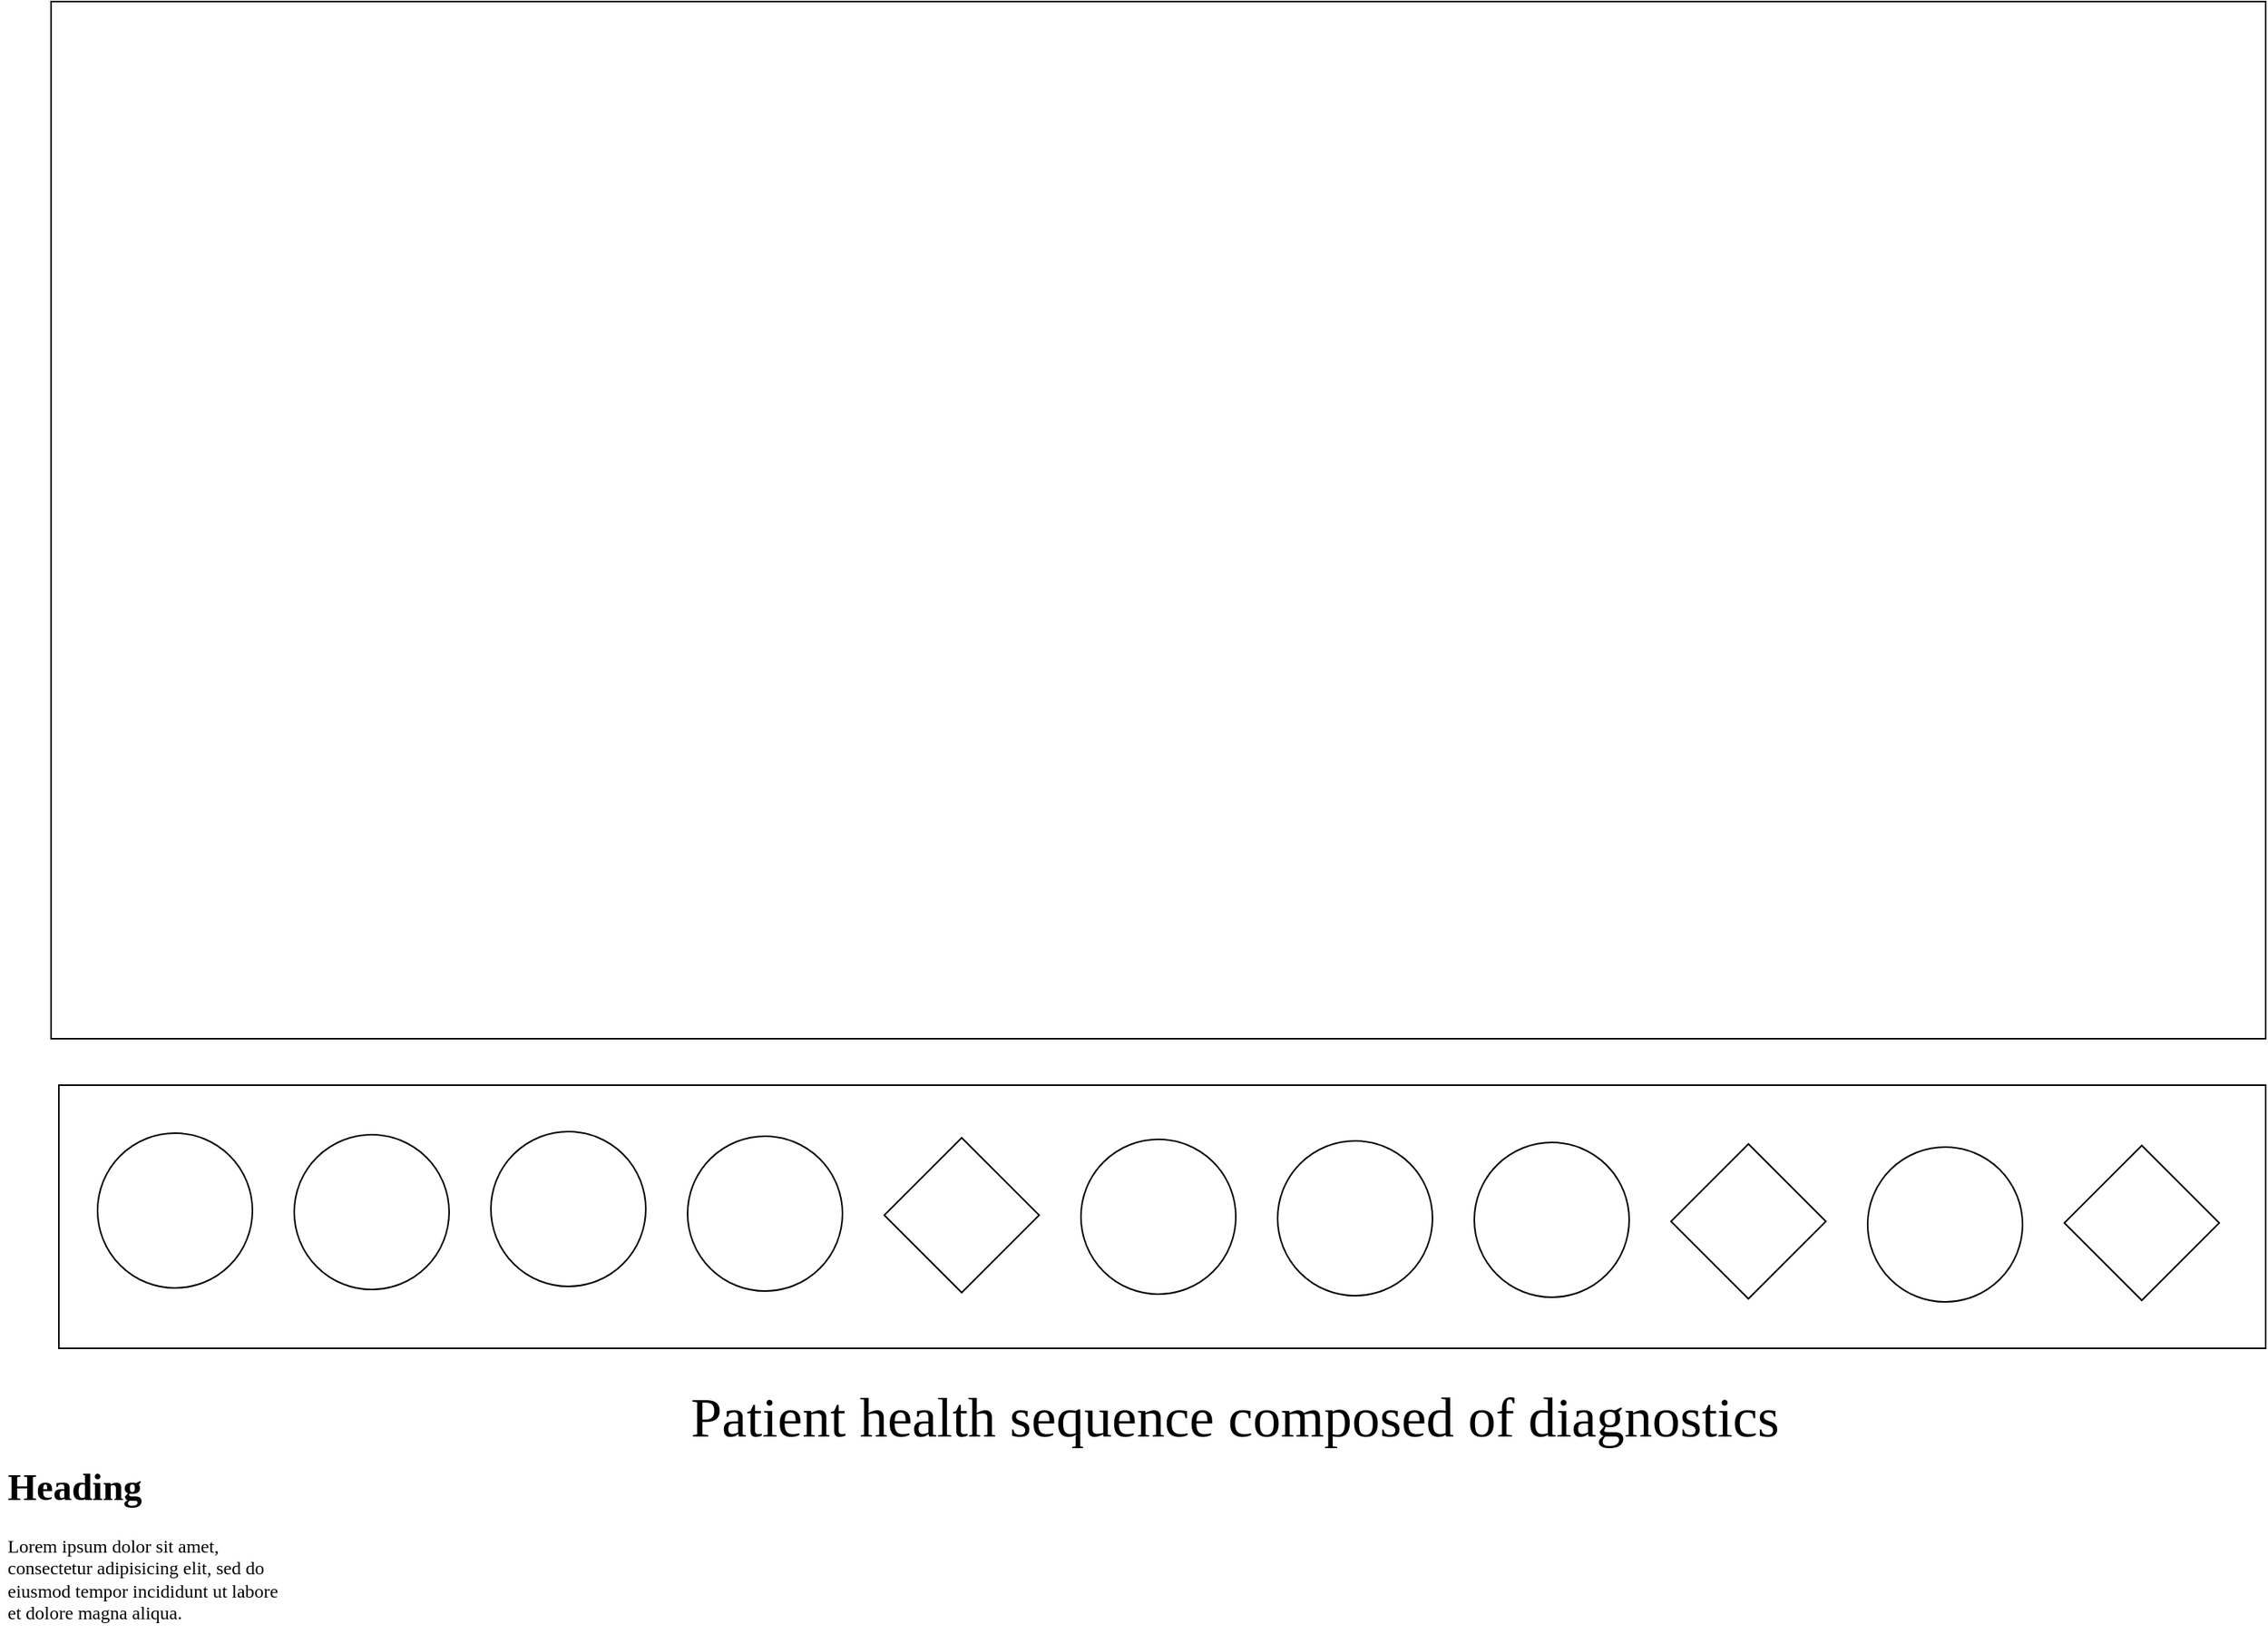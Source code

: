 <mxfile version="21.5.0" type="github">
  <diagram name="Page-1" id="iJaSMaVpHQGALXnixF5b">
    <mxGraphModel dx="1106" dy="706" grid="1" gridSize="10" guides="1" tooltips="1" connect="1" arrows="1" fold="1" page="1" pageScale="1" pageWidth="827" pageHeight="1169" math="0" shadow="0">
      <root>
        <mxCell id="0" />
        <mxCell id="1" parent="0" />
        <mxCell id="1E4NdVVgAduAR2HttTV0-3" value="" style="ellipse;whiteSpace=wrap;html=1;fillColor=none;flipH=1;" vertex="1" parent="1">
          <mxGeometry x="384" y="830" width="100" height="100" as="geometry" />
        </mxCell>
        <mxCell id="1E4NdVVgAduAR2HttTV0-4" value="" style="ellipse;whiteSpace=wrap;html=1;fillColor=none;flipH=1;" vertex="1" parent="1">
          <mxGeometry x="130" y="831" width="100" height="100" as="geometry" />
        </mxCell>
        <mxCell id="1E4NdVVgAduAR2HttTV0-6" value="" style="ellipse;whiteSpace=wrap;html=1;fillColor=none;flipH=1;" vertex="1" parent="1">
          <mxGeometry x="257" y="832" width="100" height="100" as="geometry" />
        </mxCell>
        <mxCell id="1E4NdVVgAduAR2HttTV0-9" value="" style="ellipse;whiteSpace=wrap;html=1;fillColor=none;flipH=1;" vertex="1" parent="1">
          <mxGeometry x="511" y="833" width="100" height="100" as="geometry" />
        </mxCell>
        <mxCell id="1E4NdVVgAduAR2HttTV0-11" value="" style="rhombus;whiteSpace=wrap;html=1;flipH=1;" vertex="1" parent="1">
          <mxGeometry x="638" y="834" width="100" height="100" as="geometry" />
        </mxCell>
        <mxCell id="1E4NdVVgAduAR2HttTV0-15" value="" style="ellipse;whiteSpace=wrap;html=1;fillColor=none;flipH=1;" vertex="1" parent="1">
          <mxGeometry x="765" y="835" width="100" height="100" as="geometry" />
        </mxCell>
        <mxCell id="1E4NdVVgAduAR2HttTV0-16" value="" style="ellipse;whiteSpace=wrap;html=1;fillColor=none;flipH=1;" vertex="1" parent="1">
          <mxGeometry x="892" y="836" width="100" height="100" as="geometry" />
        </mxCell>
        <mxCell id="1E4NdVVgAduAR2HttTV0-19" value="" style="ellipse;whiteSpace=wrap;html=1;fillColor=none;flipH=1;" vertex="1" parent="1">
          <mxGeometry x="1019" y="837" width="100" height="100" as="geometry" />
        </mxCell>
        <mxCell id="1E4NdVVgAduAR2HttTV0-20" value="" style="rhombus;whiteSpace=wrap;html=1;flipH=1;" vertex="1" parent="1">
          <mxGeometry x="1146" y="838" width="100" height="100" as="geometry" />
        </mxCell>
        <mxCell id="1E4NdVVgAduAR2HttTV0-21" value="" style="ellipse;whiteSpace=wrap;html=1;fillColor=none;flipH=1;" vertex="1" parent="1">
          <mxGeometry x="1273" y="840" width="100" height="100" as="geometry" />
        </mxCell>
        <mxCell id="1E4NdVVgAduAR2HttTV0-22" value="" style="rhombus;whiteSpace=wrap;html=1;flipH=1;" vertex="1" parent="1">
          <mxGeometry x="1400" y="839" width="100" height="100" as="geometry" />
        </mxCell>
        <mxCell id="1E4NdVVgAduAR2HttTV0-23" value="" style="rounded=0;whiteSpace=wrap;html=1;fillColor=none;flipH=1;" vertex="1" parent="1">
          <mxGeometry x="105" y="800" width="1425" height="170" as="geometry" />
        </mxCell>
        <mxCell id="1E4NdVVgAduAR2HttTV0-24" value="&lt;font face=&quot;Garamond&quot;&gt;Patient health sequence composed of diagnostics &lt;/font&gt;" style="text;html=1;strokeColor=none;fillColor=none;align=center;verticalAlign=middle;whiteSpace=wrap;rounded=0;fontSize=36;" vertex="1" parent="1">
          <mxGeometry x="510" y="980" width="709" height="70" as="geometry" />
        </mxCell>
        <mxCell id="1E4NdVVgAduAR2HttTV0-27" value="&lt;h1&gt;Heading&lt;/h1&gt;&lt;p&gt;Lorem ipsum dolor sit amet, consectetur adipisicing elit, sed do eiusmod tempor incididunt ut labore et dolore magna aliqua.&lt;/p&gt;" style="text;html=1;strokeColor=none;fillColor=none;spacing=5;spacingTop=-20;whiteSpace=wrap;overflow=hidden;rounded=0;fontFamily=Garamond;" vertex="1" parent="1">
          <mxGeometry x="67" y="1040" width="190" height="120" as="geometry" />
        </mxCell>
        <mxCell id="1E4NdVVgAduAR2HttTV0-28" value="" style="rounded=0;whiteSpace=wrap;html=1;fillColor=none;" vertex="1" parent="1">
          <mxGeometry x="100" y="100" width="1430" height="670" as="geometry" />
        </mxCell>
      </root>
    </mxGraphModel>
  </diagram>
</mxfile>
